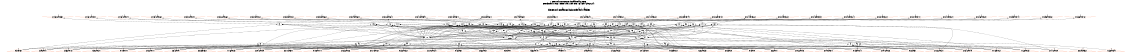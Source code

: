 # Network structure generated by ABC

digraph network {
size = "7.5,10";
center = true;
edge [dir = back];

{
  node [shape = plaintext];
  edge [style = invis];
  LevelTitle1 [label=""];
  LevelTitle2 [label=""];
  Level5 [label = ""];
  Level4 [label = ""];
  Level3 [label = ""];
  Level2 [label = ""];
  Level1 [label = ""];
  Level0 [label = ""];
  LevelTitle1 ->  LevelTitle2 ->  Level5 ->  Level4 ->  Level3 ->  Level2 ->  Level1 ->  Level0;
}

{
  rank = same;
  LevelTitle1;
  title1 [shape=plaintext,
          fontsize=20,
          fontname = "Times-Roman",
          label="Network structure visualized by ABC\nBenchmark \"top\". Time was Wed Oct 16 16:07:29 2024. "
         ];
}

{
  rank = same;
  LevelTitle2;
  title2 [shape=plaintext,
          fontsize=18,
          fontname = "Times-Roman",
          label="The network contains 68 logic nodes and 0 latches.\n"
         ];
}

{
  rank = same;
  Level5;
  Node42 [label = "p_1332gat_585_", shape = invtriangle, color = coral, fillcolor = coral];
  Node43 [label = "p_1331gat_572_", shape = invtriangle, color = coral, fillcolor = coral];
  Node44 [label = "p_1334gat_577_", shape = invtriangle, color = coral, fillcolor = coral];
  Node45 [label = "p_1354gat_562_", shape = invtriangle, color = coral, fillcolor = coral];
  Node46 [label = "p_1352gat_570_", shape = invtriangle, color = coral, fillcolor = coral];
  Node47 [label = "p_1336gat_586_", shape = invtriangle, color = coral, fillcolor = coral];
  Node48 [label = "p_1330gat_576_", shape = invtriangle, color = coral, fillcolor = coral];
  Node49 [label = "p_1335gat_573_", shape = invtriangle, color = coral, fillcolor = coral];
  Node50 [label = "p_1353gat_566_", shape = invtriangle, color = coral, fillcolor = coral];
  Node51 [label = "p_1329gat_580_", shape = invtriangle, color = coral, fillcolor = coral];
  Node52 [label = "p_1328gat_584_", shape = invtriangle, color = coral, fillcolor = coral];
  Node53 [label = "p_1342gat_559_", shape = invtriangle, color = coral, fillcolor = coral];
  Node54 [label = "p_1351gat_557_", shape = invtriangle, color = coral, fillcolor = coral];
  Node55 [label = "p_1333gat_581_", shape = invtriangle, color = coral, fillcolor = coral];
  Node56 [label = "p_1349gat_565_", shape = invtriangle, color = coral, fillcolor = coral];
  Node57 [label = "p_1350gat_561_", shape = invtriangle, color = coral, fillcolor = coral];
  Node58 [label = "p_1348gat_569_", shape = invtriangle, color = coral, fillcolor = coral];
  Node59 [label = "p_1347gat_556_", shape = invtriangle, color = coral, fillcolor = coral];
  Node60 [label = "p_1341gat_563_", shape = invtriangle, color = coral, fillcolor = coral];
  Node61 [label = "p_1325gat_579_", shape = invtriangle, color = coral, fillcolor = coral];
  Node62 [label = "p_1326gat_575_", shape = invtriangle, color = coral, fillcolor = coral];
  Node63 [label = "p_1344gat_568_", shape = invtriangle, color = coral, fillcolor = coral];
  Node64 [label = "p_1324gat_583_", shape = invtriangle, color = coral, fillcolor = coral];
  Node65 [label = "p_1343gat_555_", shape = invtriangle, color = coral, fillcolor = coral];
  Node66 [label = "p_1345gat_564_", shape = invtriangle, color = coral, fillcolor = coral];
  Node67 [label = "p_1337gat_582_", shape = invtriangle, color = coral, fillcolor = coral];
  Node68 [label = "p_1327gat_571_", shape = invtriangle, color = coral, fillcolor = coral];
  Node69 [label = "p_1340gat_567_", shape = invtriangle, color = coral, fillcolor = coral];
  Node70 [label = "p_1346gat_560_", shape = invtriangle, color = coral, fillcolor = coral];
  Node71 [label = "p_1339gat_574_", shape = invtriangle, color = coral, fillcolor = coral];
  Node72 [label = "p_1355gat_558_", shape = invtriangle, color = coral, fillcolor = coral];
  Node73 [label = "p_1338gat_578_", shape = invtriangle, color = coral, fillcolor = coral];
}

{
  rank = same;
  Level4;
  Node75 [label = "75\n", shape = ellipse];
  Node102 [label = "102\n", shape = ellipse];
  Node105 [label = "105\n", shape = ellipse];
  Node106 [label = "106\n", shape = ellipse];
  Node109 [label = "109\n", shape = ellipse];
  Node110 [label = "110\n", shape = ellipse];
  Node112 [label = "112\n", shape = ellipse];
  Node113 [label = "113\n", shape = ellipse];
  Node114 [label = "114\n", shape = ellipse];
  Node115 [label = "115\n", shape = ellipse];
  Node116 [label = "116\n", shape = ellipse];
  Node117 [label = "117\n", shape = ellipse];
  Node120 [label = "120\n", shape = ellipse];
  Node122 [label = "122\n", shape = ellipse];
  Node123 [label = "123\n", shape = ellipse];
  Node124 [label = "124\n", shape = ellipse];
  Node125 [label = "125\n", shape = ellipse];
  Node126 [label = "126\n", shape = ellipse];
  Node128 [label = "128\n", shape = ellipse];
  Node129 [label = "129\n", shape = ellipse];
  Node131 [label = "131\n", shape = ellipse];
  Node132 [label = "132\n", shape = ellipse];
  Node133 [label = "133\n", shape = ellipse];
  Node134 [label = "134\n", shape = ellipse];
  Node135 [label = "135\n", shape = ellipse];
  Node136 [label = "136\n", shape = ellipse];
  Node137 [label = "137\n", shape = ellipse];
  Node138 [label = "138\n", shape = ellipse];
  Node139 [label = "139\n", shape = ellipse];
  Node140 [label = "140\n", shape = ellipse];
  Node141 [label = "141\n", shape = ellipse];
  Node142 [label = "142\n", shape = ellipse];
}

{
  rank = same;
  Level3;
  Node76 [label = "76\n", shape = ellipse];
  Node93 [label = "93\n", shape = ellipse];
  Node103 [label = "103\n", shape = ellipse];
  Node104 [label = "104\n", shape = ellipse];
  Node107 [label = "107\n", shape = ellipse];
  Node108 [label = "108\n", shape = ellipse];
  Node111 [label = "111\n", shape = ellipse];
  Node118 [label = "118\n", shape = ellipse];
  Node119 [label = "119\n", shape = ellipse];
  Node121 [label = "121\n", shape = ellipse];
  Node127 [label = "127\n", shape = ellipse];
  Node130 [label = "130\n", shape = ellipse];
}

{
  rank = same;
  Level2;
  Node77 [label = "77\n", shape = ellipse];
  Node81 [label = "81\n", shape = ellipse];
  Node85 [label = "85\n", shape = ellipse];
  Node88 [label = "88\n", shape = ellipse];
  Node91 [label = "91\n", shape = ellipse];
  Node94 [label = "94\n", shape = ellipse];
  Node97 [label = "97\n", shape = ellipse];
  Node100 [label = "100\n", shape = ellipse];
}

{
  rank = same;
  Level1;
  Node78 [label = "78\n", shape = ellipse];
  Node79 [label = "79\n", shape = ellipse];
  Node80 [label = "80\n", shape = ellipse];
  Node82 [label = "82\n", shape = ellipse];
  Node83 [label = "83\n", shape = ellipse];
  Node84 [label = "84\n", shape = ellipse];
  Node86 [label = "86\n", shape = ellipse];
  Node87 [label = "87\n", shape = ellipse];
  Node89 [label = "89\n", shape = ellipse];
  Node90 [label = "90\n", shape = ellipse];
  Node92 [label = "92\n", shape = ellipse];
  Node95 [label = "95\n", shape = ellipse];
  Node96 [label = "96\n", shape = ellipse];
  Node98 [label = "98\n", shape = ellipse];
  Node99 [label = "99\n", shape = ellipse];
  Node101 [label = "101\n", shape = ellipse];
}

{
  rank = same;
  Level0;
  Node1 [label = "p_127gat_18_", shape = triangle, color = coral, fillcolor = coral];
  Node2 [label = "p_155gat_22_", shape = triangle, color = coral, fillcolor = coral];
  Node3 [label = "p_120gat_17_", shape = triangle, color = coral, fillcolor = coral];
  Node4 [label = "p_64gat_9_", shape = triangle, color = coral, fillcolor = coral];
  Node5 [label = "p_106gat_15_", shape = triangle, color = coral, fillcolor = coral];
  Node6 [label = "p_204gat_29_", shape = triangle, color = coral, fillcolor = coral];
  Node7 [label = "p_1gat_0_", shape = triangle, color = coral, fillcolor = coral];
  Node8 [label = "p_43gat_6_", shape = triangle, color = coral, fillcolor = coral];
  Node9 [label = "p_85gat_12_", shape = triangle, color = coral, fillcolor = coral];
  Node10 [label = "p_141gat_20_", shape = triangle, color = coral, fillcolor = coral];
  Node11 [label = "p_183gat_26_", shape = triangle, color = coral, fillcolor = coral];
  Node12 [label = "p_57gat_8_", shape = triangle, color = coral, fillcolor = coral];
  Node13 [label = "p_148gat_21_", shape = triangle, color = coral, fillcolor = coral];
  Node14 [label = "p_169gat_24_", shape = triangle, color = coral, fillcolor = coral];
  Node15 [label = "p_225gat_32_", shape = triangle, color = coral, fillcolor = coral];
  Node16 [label = "p_99gat_14_", shape = triangle, color = coral, fillcolor = coral];
  Node17 [label = "p_230gat_37_", shape = triangle, color = coral, fillcolor = coral];
  Node18 [label = "p_134gat_19_", shape = triangle, color = coral, fillcolor = coral];
  Node19 [label = "p_162gat_23_", shape = triangle, color = coral, fillcolor = coral];
  Node20 [label = "p_29gat_4_", shape = triangle, color = coral, fillcolor = coral];
  Node21 [label = "p_78gat_11_", shape = triangle, color = coral, fillcolor = coral];
  Node22 [label = "p_226gat_33_", shape = triangle, color = coral, fillcolor = coral];
  Node23 [label = "p_22gat_3_", shape = triangle, color = coral, fillcolor = coral];
  Node24 [label = "p_231gat_38_", shape = triangle, color = coral, fillcolor = coral];
  Node25 [label = "p_36gat_5_", shape = triangle, color = coral, fillcolor = coral];
  Node26 [label = "p_113gat_16_", shape = triangle, color = coral, fillcolor = coral];
  Node27 [label = "p_8gat_1_", shape = triangle, color = coral, fillcolor = coral];
  Node28 [label = "p_50gat_7_", shape = triangle, color = coral, fillcolor = coral];
  Node29 [label = "p_227gat_34_", shape = triangle, color = coral, fillcolor = coral];
  Node30 [label = "p_92gat_13_", shape = triangle, color = coral, fillcolor = coral];
  Node31 [label = "p_197gat_28_", shape = triangle, color = coral, fillcolor = coral];
  Node32 [label = "p_232gat_39_", shape = triangle, color = coral, fillcolor = coral];
  Node33 [label = "p_233gat_40_", shape = triangle, color = coral, fillcolor = coral];
  Node34 [label = "p_71gat_10_", shape = triangle, color = coral, fillcolor = coral];
  Node35 [label = "p_190gat_27_", shape = triangle, color = coral, fillcolor = coral];
  Node36 [label = "p_15gat_2_", shape = triangle, color = coral, fillcolor = coral];
  Node37 [label = "p_228gat_35_", shape = triangle, color = coral, fillcolor = coral];
  Node38 [label = "p_176gat_25_", shape = triangle, color = coral, fillcolor = coral];
  Node39 [label = "p_218gat_31_", shape = triangle, color = coral, fillcolor = coral];
  Node40 [label = "p_211gat_30_", shape = triangle, color = coral, fillcolor = coral];
  Node41 [label = "p_229gat_36_", shape = triangle, color = coral, fillcolor = coral];
}

title1 -> title2 [style = invis];
title2 -> Node42 [style = invis];
title2 -> Node43 [style = invis];
title2 -> Node44 [style = invis];
title2 -> Node45 [style = invis];
title2 -> Node46 [style = invis];
title2 -> Node47 [style = invis];
title2 -> Node48 [style = invis];
title2 -> Node49 [style = invis];
title2 -> Node50 [style = invis];
title2 -> Node51 [style = invis];
title2 -> Node52 [style = invis];
title2 -> Node53 [style = invis];
title2 -> Node54 [style = invis];
title2 -> Node55 [style = invis];
title2 -> Node56 [style = invis];
title2 -> Node57 [style = invis];
title2 -> Node58 [style = invis];
title2 -> Node59 [style = invis];
title2 -> Node60 [style = invis];
title2 -> Node61 [style = invis];
title2 -> Node62 [style = invis];
title2 -> Node63 [style = invis];
title2 -> Node64 [style = invis];
title2 -> Node65 [style = invis];
title2 -> Node66 [style = invis];
title2 -> Node67 [style = invis];
title2 -> Node68 [style = invis];
title2 -> Node69 [style = invis];
title2 -> Node70 [style = invis];
title2 -> Node71 [style = invis];
title2 -> Node72 [style = invis];
title2 -> Node73 [style = invis];
Node42 -> Node43 [style = invis];
Node43 -> Node44 [style = invis];
Node44 -> Node45 [style = invis];
Node45 -> Node46 [style = invis];
Node46 -> Node47 [style = invis];
Node47 -> Node48 [style = invis];
Node48 -> Node49 [style = invis];
Node49 -> Node50 [style = invis];
Node50 -> Node51 [style = invis];
Node51 -> Node52 [style = invis];
Node52 -> Node53 [style = invis];
Node53 -> Node54 [style = invis];
Node54 -> Node55 [style = invis];
Node55 -> Node56 [style = invis];
Node56 -> Node57 [style = invis];
Node57 -> Node58 [style = invis];
Node58 -> Node59 [style = invis];
Node59 -> Node60 [style = invis];
Node60 -> Node61 [style = invis];
Node61 -> Node62 [style = invis];
Node62 -> Node63 [style = invis];
Node63 -> Node64 [style = invis];
Node64 -> Node65 [style = invis];
Node65 -> Node66 [style = invis];
Node66 -> Node67 [style = invis];
Node67 -> Node68 [style = invis];
Node68 -> Node69 [style = invis];
Node69 -> Node70 [style = invis];
Node70 -> Node71 [style = invis];
Node71 -> Node72 [style = invis];
Node72 -> Node73 [style = invis];
Node42 -> Node75 [style = solid];
Node43 -> Node102 [style = solid];
Node44 -> Node105 [style = solid];
Node45 -> Node106 [style = solid];
Node46 -> Node109 [style = solid];
Node47 -> Node110 [style = solid];
Node48 -> Node112 [style = solid];
Node49 -> Node113 [style = solid];
Node50 -> Node114 [style = solid];
Node51 -> Node115 [style = solid];
Node52 -> Node116 [style = solid];
Node53 -> Node117 [style = solid];
Node54 -> Node120 [style = solid];
Node55 -> Node122 [style = solid];
Node56 -> Node123 [style = solid];
Node57 -> Node124 [style = solid];
Node58 -> Node125 [style = solid];
Node59 -> Node126 [style = solid];
Node60 -> Node128 [style = solid];
Node61 -> Node129 [style = solid];
Node62 -> Node131 [style = solid];
Node63 -> Node132 [style = solid];
Node64 -> Node133 [style = solid];
Node65 -> Node134 [style = solid];
Node66 -> Node135 [style = solid];
Node67 -> Node136 [style = solid];
Node68 -> Node137 [style = solid];
Node69 -> Node138 [style = solid];
Node70 -> Node139 [style = solid];
Node71 -> Node140 [style = solid];
Node72 -> Node141 [style = solid];
Node73 -> Node142 [style = solid];
Node75 -> Node76 [style = solid];
Node75 -> Node93 [style = solid];
Node75 -> Node77 [style = solid];
Node75 -> Node100 [style = solid];
Node75 -> Node12 [style = solid];
Node76 -> Node77 [style = solid];
Node76 -> Node81 [style = solid];
Node76 -> Node85 [style = solid];
Node76 -> Node88 [style = solid];
Node76 -> Node91 [style = solid];
Node77 -> Node78 [style = solid];
Node77 -> Node79 [style = solid];
Node77 -> Node80 [style = solid];
Node77 -> Node15 [style = solid];
Node77 -> Node33 [style = solid];
Node78 -> Node2 [style = solid];
Node78 -> Node10 [style = solid];
Node78 -> Node13 [style = solid];
Node78 -> Node19 [style = solid];
Node79 -> Node1 [style = solid];
Node79 -> Node3 [style = solid];
Node79 -> Node18 [style = solid];
Node79 -> Node26 [style = solid];
Node80 -> Node7 [style = solid];
Node80 -> Node9 [style = solid];
Node80 -> Node12 [style = solid];
Node80 -> Node20 [style = solid];
Node81 -> Node82 [style = solid];
Node81 -> Node83 [style = solid];
Node81 -> Node84 [style = solid];
Node81 -> Node32 [style = solid];
Node81 -> Node33 [style = solid];
Node82 -> Node5 [style = solid];
Node82 -> Node9 [style = solid];
Node82 -> Node16 [style = solid];
Node82 -> Node30 [style = solid];
Node83 -> Node8 [style = solid];
Node83 -> Node20 [style = solid];
Node83 -> Node25 [style = solid];
Node83 -> Node28 [style = solid];
Node84 -> Node18 [style = solid];
Node84 -> Node19 [style = solid];
Node84 -> Node35 [style = solid];
Node84 -> Node39 [style = solid];
Node85 -> Node79 [style = solid];
Node85 -> Node86 [style = solid];
Node85 -> Node87 [style = solid];
Node85 -> Node29 [style = solid];
Node85 -> Node33 [style = solid];
Node86 -> Node11 [style = solid];
Node86 -> Node14 [style = solid];
Node86 -> Node35 [style = solid];
Node86 -> Node38 [style = solid];
Node87 -> Node8 [style = solid];
Node87 -> Node16 [style = solid];
Node87 -> Node34 [style = solid];
Node87 -> Node36 [style = solid];
Node88 -> Node78 [style = solid];
Node88 -> Node89 [style = solid];
Node88 -> Node90 [style = solid];
Node88 -> Node33 [style = solid];
Node88 -> Node37 [style = solid];
Node89 -> Node6 [style = solid];
Node89 -> Node31 [style = solid];
Node89 -> Node39 [style = solid];
Node89 -> Node40 [style = solid];
Node90 -> Node5 [style = solid];
Node90 -> Node21 [style = solid];
Node90 -> Node23 [style = solid];
Node90 -> Node28 [style = solid];
Node91 -> Node86 [style = solid];
Node91 -> Node89 [style = solid];
Node91 -> Node92 [style = solid];
Node91 -> Node22 [style = solid];
Node91 -> Node33 [style = solid];
Node92 -> Node4 [style = solid];
Node92 -> Node25 [style = solid];
Node92 -> Node27 [style = solid];
Node92 -> Node30 [style = solid];
Node93 -> Node94 [style = solid];
Node93 -> Node97 [style = solid];
Node94 -> Node83 [style = solid];
Node94 -> Node95 [style = solid];
Node94 -> Node96 [style = solid];
Node94 -> Node33 [style = solid];
Node94 -> Node41 [style = solid];
Node95 -> Node7 [style = solid];
Node95 -> Node23 [style = solid];
Node95 -> Node27 [style = solid];
Node95 -> Node36 [style = solid];
Node96 -> Node10 [style = solid];
Node96 -> Node14 [style = solid];
Node96 -> Node26 [style = solid];
Node96 -> Node31 [style = solid];
Node97 -> Node98 [style = solid];
Node97 -> Node95 [style = solid];
Node97 -> Node99 [style = solid];
Node97 -> Node24 [style = solid];
Node97 -> Node33 [style = solid];
Node98 -> Node4 [style = solid];
Node98 -> Node12 [style = solid];
Node98 -> Node21 [style = solid];
Node98 -> Node34 [style = solid];
Node99 -> Node1 [style = solid];
Node99 -> Node2 [style = solid];
Node99 -> Node11 [style = solid];
Node99 -> Node40 [style = solid];
Node100 -> Node82 [style = solid];
Node100 -> Node98 [style = solid];
Node100 -> Node101 [style = solid];
Node100 -> Node17 [style = solid];
Node100 -> Node33 [style = solid];
Node101 -> Node3 [style = solid];
Node101 -> Node6 [style = solid];
Node101 -> Node13 [style = solid];
Node101 -> Node38 [style = solid];
Node102 -> Node103 [style = solid];
Node102 -> Node104 [style = solid];
Node102 -> Node88 [style = solid];
Node102 -> Node100 [style = solid];
Node102 -> Node28 [style = solid];
Node103 -> Node77 [style = solid];
Node103 -> Node81 [style = solid];
Node103 -> Node85 [style = solid];
Node103 -> Node88 [style = solid];
Node103 -> Node91 [style = solid];
Node104 -> Node94 [style = solid];
Node104 -> Node97 [style = solid];
Node105 -> Node76 [style = solid];
Node105 -> Node93 [style = solid];
Node105 -> Node85 [style = solid];
Node105 -> Node100 [style = solid];
Node105 -> Node34 [style = solid];
Node106 -> Node107 [style = solid];
Node106 -> Node108 [style = solid];
Node106 -> Node91 [style = solid];
Node106 -> Node97 [style = solid];
Node106 -> Node40 [style = solid];
Node107 -> Node77 [style = solid];
Node107 -> Node85 [style = solid];
Node108 -> Node81 [style = solid];
Node108 -> Node88 [style = solid];
Node108 -> Node100 [style = solid];
Node108 -> Node94 [style = solid];
Node108 -> Node97 [style = solid];
Node109 -> Node107 [style = solid];
Node109 -> Node108 [style = solid];
Node109 -> Node91 [style = solid];
Node109 -> Node94 [style = solid];
Node109 -> Node31 [style = solid];
Node110 -> Node103 [style = solid];
Node110 -> Node111 [style = solid];
Node110 -> Node77 [style = solid];
Node110 -> Node100 [style = solid];
Node110 -> Node9 [style = solid];
Node111 -> Node94 [style = solid];
Node111 -> Node97 [style = solid];
Node112 -> Node103 [style = solid];
Node112 -> Node104 [style = solid];
Node112 -> Node85 [style = solid];
Node112 -> Node100 [style = solid];
Node112 -> Node8 [style = solid];
Node113 -> Node76 [style = solid];
Node113 -> Node93 [style = solid];
Node113 -> Node88 [style = solid];
Node113 -> Node100 [style = solid];
Node113 -> Node21 [style = solid];
Node114 -> Node107 [style = solid];
Node114 -> Node108 [style = solid];
Node114 -> Node91 [style = solid];
Node114 -> Node100 [style = solid];
Node114 -> Node6 [style = solid];
Node115 -> Node103 [style = solid];
Node115 -> Node104 [style = solid];
Node115 -> Node91 [style = solid];
Node115 -> Node100 [style = solid];
Node115 -> Node25 [style = solid];
Node116 -> Node103 [style = solid];
Node116 -> Node104 [style = solid];
Node116 -> Node77 [style = solid];
Node116 -> Node100 [style = solid];
Node116 -> Node20 [style = solid];
Node117 -> Node118 [style = solid];
Node117 -> Node119 [style = solid];
Node117 -> Node97 [style = solid];
Node117 -> Node1 [style = solid];
Node118 -> Node81 [style = solid];
Node118 -> Node88 [style = solid];
Node118 -> Node100 [style = solid];
Node118 -> Node94 [style = solid];
Node118 -> Node97 [style = solid];
Node119 -> Node77 [style = solid];
Node119 -> Node85 [style = solid];
Node119 -> Node91 [style = solid];
Node120 -> Node121 [style = solid];
Node120 -> Node118 [style = solid];
Node120 -> Node81 [style = solid];
Node120 -> Node91 [style = solid];
Node120 -> Node35 [style = solid];
Node121 -> Node77 [style = solid];
Node121 -> Node85 [style = solid];
Node122 -> Node76 [style = solid];
Node122 -> Node93 [style = solid];
Node122 -> Node91 [style = solid];
Node122 -> Node100 [style = solid];
Node122 -> Node4 [style = solid];
Node123 -> Node121 [style = solid];
Node123 -> Node118 [style = solid];
Node123 -> Node91 [style = solid];
Node123 -> Node100 [style = solid];
Node123 -> Node38 [style = solid];
Node124 -> Node121 [style = solid];
Node124 -> Node118 [style = solid];
Node124 -> Node91 [style = solid];
Node124 -> Node97 [style = solid];
Node124 -> Node11 [style = solid];
Node125 -> Node121 [style = solid];
Node125 -> Node118 [style = solid];
Node125 -> Node91 [style = solid];
Node125 -> Node94 [style = solid];
Node125 -> Node14 [style = solid];
Node126 -> Node127 [style = solid];
Node126 -> Node108 [style = solid];
Node126 -> Node81 [style = solid];
Node126 -> Node91 [style = solid];
Node126 -> Node19 [style = solid];
Node127 -> Node77 [style = solid];
Node127 -> Node85 [style = solid];
Node128 -> Node118 [style = solid];
Node128 -> Node119 [style = solid];
Node128 -> Node100 [style = solid];
Node128 -> Node3 [style = solid];
Node129 -> Node76 [style = solid];
Node129 -> Node130 [style = solid];
Node129 -> Node91 [style = solid];
Node129 -> Node27 [style = solid];
Node130 -> Node100 [style = solid];
Node130 -> Node94 [style = solid];
Node130 -> Node97 [style = solid];
Node131 -> Node76 [style = solid];
Node131 -> Node130 [style = solid];
Node131 -> Node85 [style = solid];
Node131 -> Node36 [style = solid];
Node132 -> Node127 [style = solid];
Node132 -> Node108 [style = solid];
Node132 -> Node91 [style = solid];
Node132 -> Node94 [style = solid];
Node132 -> Node10 [style = solid];
Node133 -> Node76 [style = solid];
Node133 -> Node130 [style = solid];
Node133 -> Node77 [style = solid];
Node133 -> Node7 [style = solid];
Node134 -> Node118 [style = solid];
Node134 -> Node119 [style = solid];
Node134 -> Node81 [style = solid];
Node134 -> Node18 [style = solid];
Node135 -> Node127 [style = solid];
Node135 -> Node108 [style = solid];
Node135 -> Node91 [style = solid];
Node135 -> Node100 [style = solid];
Node135 -> Node13 [style = solid];
Node136 -> Node103 [style = solid];
Node136 -> Node111 [style = solid];
Node136 -> Node91 [style = solid];
Node136 -> Node100 [style = solid];
Node136 -> Node30 [style = solid];
Node137 -> Node76 [style = solid];
Node137 -> Node130 [style = solid];
Node137 -> Node88 [style = solid];
Node137 -> Node23 [style = solid];
Node138 -> Node118 [style = solid];
Node138 -> Node119 [style = solid];
Node138 -> Node94 [style = solid];
Node138 -> Node26 [style = solid];
Node139 -> Node127 [style = solid];
Node139 -> Node108 [style = solid];
Node139 -> Node91 [style = solid];
Node139 -> Node97 [style = solid];
Node139 -> Node2 [style = solid];
Node140 -> Node103 [style = solid];
Node140 -> Node111 [style = solid];
Node140 -> Node88 [style = solid];
Node140 -> Node100 [style = solid];
Node140 -> Node5 [style = solid];
Node141 -> Node107 [style = solid];
Node141 -> Node108 [style = solid];
Node141 -> Node81 [style = solid];
Node141 -> Node91 [style = solid];
Node141 -> Node39 [style = solid];
Node142 -> Node103 [style = solid];
Node142 -> Node111 [style = solid];
Node142 -> Node85 [style = solid];
Node142 -> Node100 [style = solid];
Node142 -> Node16 [style = solid];
}

